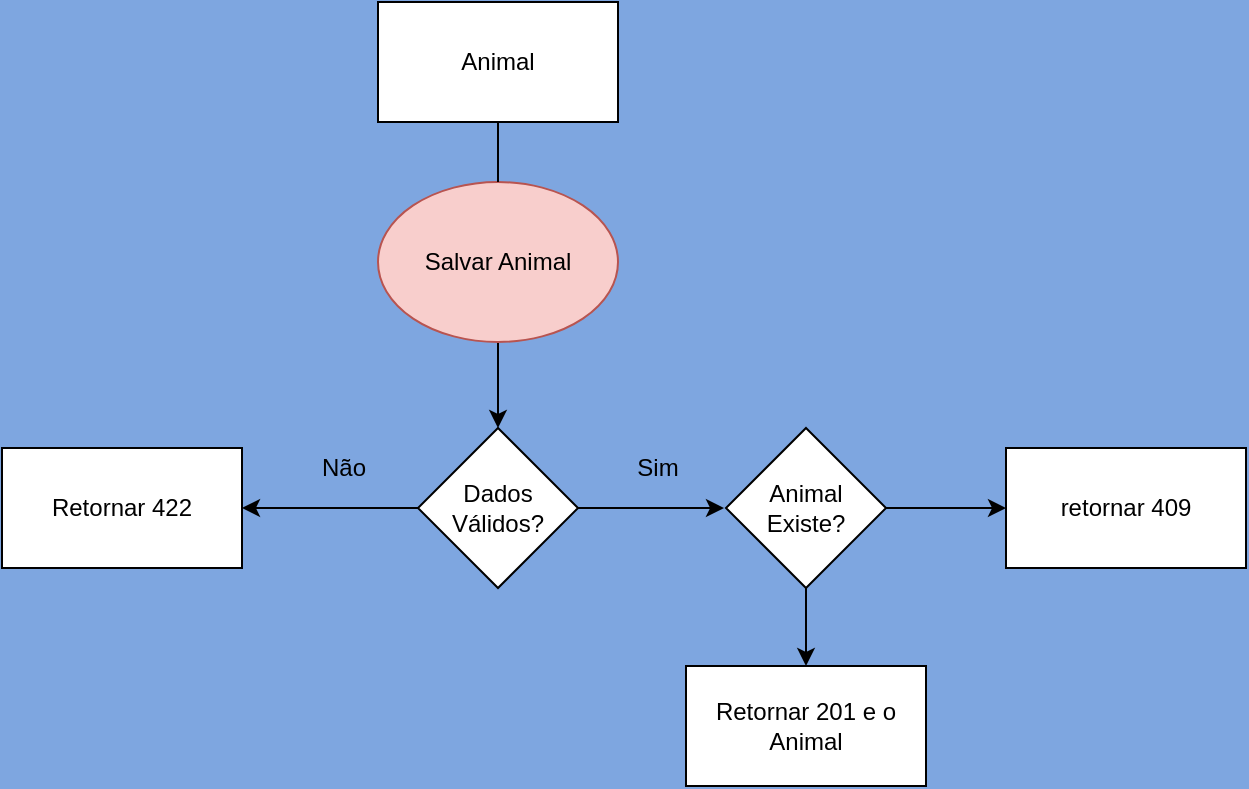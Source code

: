 <mxfile version="28.2.5">
  <diagram name="Página-1" id="rsJRMbZFAaspJuVNrBk2">
    <mxGraphModel dx="1026" dy="526" grid="0" gridSize="10" guides="1" tooltips="1" connect="1" arrows="1" fold="1" page="1" pageScale="1" pageWidth="827" pageHeight="1169" background="#7EA6E0" math="0" shadow="0">
      <root>
        <mxCell id="0" />
        <mxCell id="1" parent="0" />
        <mxCell id="lu7oN-adnSqv5j8QDFee-1" value="" style="edgeStyle=orthogonalEdgeStyle;rounded=0;orthogonalLoop=1;jettySize=auto;html=1;" edge="1" parent="1" source="lu7oN-adnSqv5j8QDFee-2" target="lu7oN-adnSqv5j8QDFee-7">
          <mxGeometry relative="1" as="geometry" />
        </mxCell>
        <mxCell id="lu7oN-adnSqv5j8QDFee-2" value="Salvar Animal" style="ellipse;whiteSpace=wrap;html=1;fillColor=#f8cecc;strokeColor=#b85450;" vertex="1" parent="1">
          <mxGeometry x="228" y="197" width="120" height="80" as="geometry" />
        </mxCell>
        <mxCell id="lu7oN-adnSqv5j8QDFee-3" style="edgeStyle=orthogonalEdgeStyle;rounded=0;orthogonalLoop=1;jettySize=auto;html=1;endArrow=none;endFill=0;startArrow=none;startFill=0;" edge="1" parent="1" source="lu7oN-adnSqv5j8QDFee-4" target="lu7oN-adnSqv5j8QDFee-2">
          <mxGeometry relative="1" as="geometry" />
        </mxCell>
        <mxCell id="lu7oN-adnSqv5j8QDFee-4" value="Animal" style="rounded=0;whiteSpace=wrap;html=1;" vertex="1" parent="1">
          <mxGeometry x="228" y="107" width="120" height="60" as="geometry" />
        </mxCell>
        <mxCell id="lu7oN-adnSqv5j8QDFee-5" value="" style="edgeStyle=orthogonalEdgeStyle;rounded=0;orthogonalLoop=1;jettySize=auto;html=1;" edge="1" parent="1" source="lu7oN-adnSqv5j8QDFee-7" target="lu7oN-adnSqv5j8QDFee-8">
          <mxGeometry relative="1" as="geometry" />
        </mxCell>
        <mxCell id="lu7oN-adnSqv5j8QDFee-6" value="" style="edgeStyle=orthogonalEdgeStyle;rounded=0;orthogonalLoop=1;jettySize=auto;html=1;" edge="1" parent="1" source="lu7oN-adnSqv5j8QDFee-7">
          <mxGeometry relative="1" as="geometry">
            <mxPoint x="401" y="360" as="targetPoint" />
          </mxGeometry>
        </mxCell>
        <mxCell id="lu7oN-adnSqv5j8QDFee-7" value="Dados Válidos?" style="rhombus;whiteSpace=wrap;html=1;" vertex="1" parent="1">
          <mxGeometry x="248" y="320" width="80" height="80" as="geometry" />
        </mxCell>
        <mxCell id="lu7oN-adnSqv5j8QDFee-8" value="Retornar 422" style="whiteSpace=wrap;html=1;" vertex="1" parent="1">
          <mxGeometry x="40" y="330" width="120" height="60" as="geometry" />
        </mxCell>
        <UserObject label="Não" placeholders="1" name="Variable" id="lu7oN-adnSqv5j8QDFee-9">
          <mxCell style="text;html=1;strokeColor=none;fillColor=none;align=center;verticalAlign=middle;whiteSpace=wrap;overflow=hidden;" vertex="1" parent="1">
            <mxGeometry x="171" y="330" width="80" height="20" as="geometry" />
          </mxCell>
        </UserObject>
        <mxCell id="lu7oN-adnSqv5j8QDFee-11" value="Sim" style="text;html=1;align=center;verticalAlign=middle;whiteSpace=wrap;rounded=0;" vertex="1" parent="1">
          <mxGeometry x="338" y="325" width="60" height="30" as="geometry" />
        </mxCell>
        <mxCell id="lu7oN-adnSqv5j8QDFee-14" value="" style="edgeStyle=orthogonalEdgeStyle;rounded=0;orthogonalLoop=1;jettySize=auto;html=1;" edge="1" parent="1" source="lu7oN-adnSqv5j8QDFee-12" target="lu7oN-adnSqv5j8QDFee-13">
          <mxGeometry relative="1" as="geometry" />
        </mxCell>
        <mxCell id="lu7oN-adnSqv5j8QDFee-16" value="" style="edgeStyle=orthogonalEdgeStyle;rounded=0;orthogonalLoop=1;jettySize=auto;html=1;" edge="1" parent="1" source="lu7oN-adnSqv5j8QDFee-12" target="lu7oN-adnSqv5j8QDFee-15">
          <mxGeometry relative="1" as="geometry" />
        </mxCell>
        <mxCell id="lu7oN-adnSqv5j8QDFee-12" value="Animal Existe?" style="rhombus;whiteSpace=wrap;html=1;" vertex="1" parent="1">
          <mxGeometry x="402" y="320" width="80" height="80" as="geometry" />
        </mxCell>
        <mxCell id="lu7oN-adnSqv5j8QDFee-13" value="retornar 409" style="whiteSpace=wrap;html=1;" vertex="1" parent="1">
          <mxGeometry x="542" y="330" width="120" height="60" as="geometry" />
        </mxCell>
        <mxCell id="lu7oN-adnSqv5j8QDFee-15" value="Retornar 201 e o Animal" style="rounded=0;whiteSpace=wrap;html=1;" vertex="1" parent="1">
          <mxGeometry x="382" y="439" width="120" height="60" as="geometry" />
        </mxCell>
      </root>
    </mxGraphModel>
  </diagram>
</mxfile>
